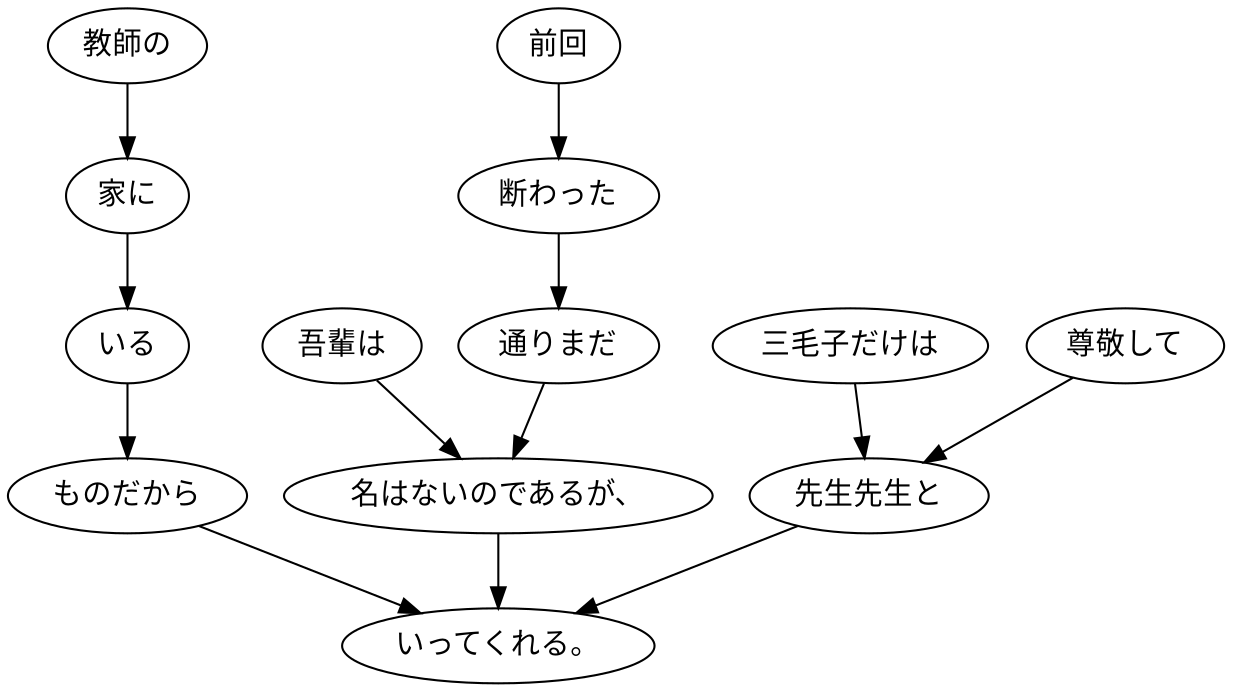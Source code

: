 digraph graph665 {
	node0 [label="吾輩は"];
	node1 [label="前回"];
	node2 [label="断わった"];
	node3 [label="通りまだ"];
	node4 [label="名はないのであるが、"];
	node5 [label="教師の"];
	node6 [label="家に"];
	node7 [label="いる"];
	node8 [label="ものだから"];
	node9 [label="三毛子だけは"];
	node10 [label="尊敬して"];
	node11 [label="先生先生と"];
	node12 [label="いってくれる。"];
	node0 -> node4;
	node1 -> node2;
	node2 -> node3;
	node3 -> node4;
	node4 -> node12;
	node5 -> node6;
	node6 -> node7;
	node7 -> node8;
	node8 -> node12;
	node9 -> node11;
	node10 -> node11;
	node11 -> node12;
}
